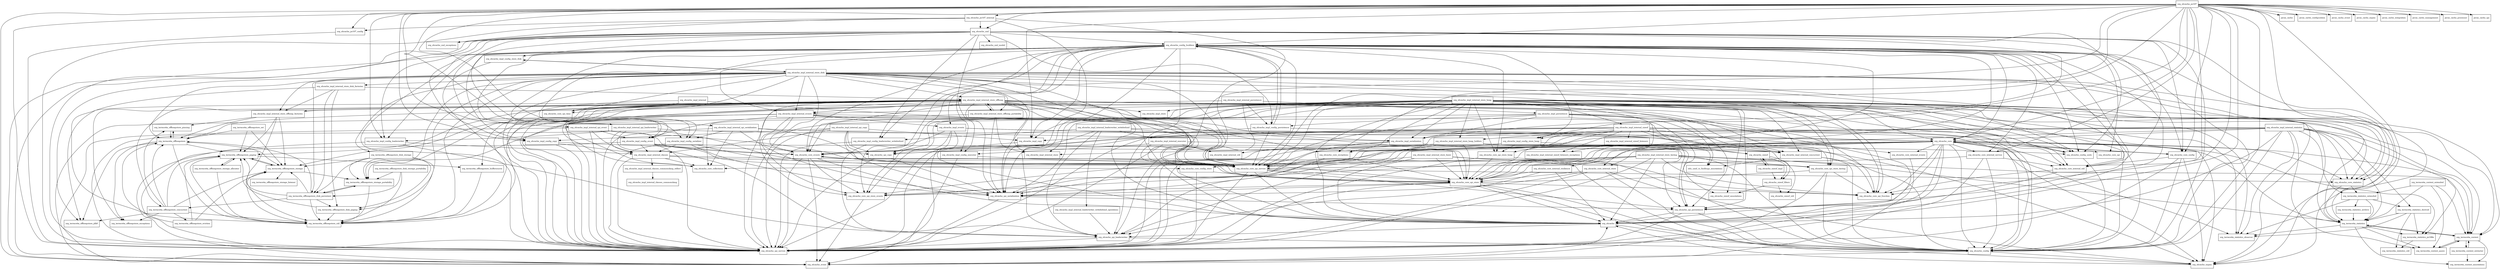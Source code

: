 digraph ehcache_3_4_0_package_dependencies {
  node [shape = box, fontsize=10.0];
  org_ehcache -> org_ehcache_config;
  org_ehcache -> org_ehcache_spi_loaderwriter;
  org_ehcache_config -> org_ehcache_event;
  org_ehcache_config -> org_ehcache_expiry;
  org_ehcache_config_builders -> org_ehcache;
  org_ehcache_config_builders -> org_ehcache_config;
  org_ehcache_config_builders -> org_ehcache_config_units;
  org_ehcache_config_builders -> org_ehcache_core;
  org_ehcache_config_builders -> org_ehcache_core_config;
  org_ehcache_config_builders -> org_ehcache_core_events;
  org_ehcache_config_builders -> org_ehcache_core_internal_service;
  org_ehcache_config_builders -> org_ehcache_core_internal_store;
  org_ehcache_config_builders -> org_ehcache_core_internal_util;
  org_ehcache_config_builders -> org_ehcache_core_spi;
  org_ehcache_config_builders -> org_ehcache_core_spi_service;
  org_ehcache_config_builders -> org_ehcache_core_spi_store;
  org_ehcache_config_builders -> org_ehcache_core_spi_store_events;
  org_ehcache_config_builders -> org_ehcache_core_spi_store_heap;
  org_ehcache_config_builders -> org_ehcache_event;
  org_ehcache_config_builders -> org_ehcache_expiry;
  org_ehcache_config_builders -> org_ehcache_impl_config_copy;
  org_ehcache_config_builders -> org_ehcache_impl_config_event;
  org_ehcache_config_builders -> org_ehcache_impl_config_executor;
  org_ehcache_config_builders -> org_ehcache_impl_config_loaderwriter;
  org_ehcache_config_builders -> org_ehcache_impl_config_loaderwriter_writebehind;
  org_ehcache_config_builders -> org_ehcache_impl_config_persistence;
  org_ehcache_config_builders -> org_ehcache_impl_config_serializer;
  org_ehcache_config_builders -> org_ehcache_impl_config_store_disk;
  org_ehcache_config_builders -> org_ehcache_impl_config_store_heap;
  org_ehcache_config_builders -> org_ehcache_impl_copy;
  org_ehcache_config_builders -> org_ehcache_impl_events;
  org_ehcache_config_builders -> org_ehcache_impl_internal_events;
  org_ehcache_config_builders -> org_ehcache_impl_internal_spi_event;
  org_ehcache_config_builders -> org_ehcache_spi_copy;
  org_ehcache_config_builders -> org_ehcache_spi_loaderwriter;
  org_ehcache_config_builders -> org_ehcache_spi_persistence;
  org_ehcache_config_builders -> org_ehcache_spi_serialization;
  org_ehcache_config_builders -> org_ehcache_spi_service;
  org_ehcache_config_units -> org_ehcache_config;
  org_ehcache_core -> org_ehcache;
  org_ehcache_core -> org_ehcache_config;
  org_ehcache_core -> org_ehcache_core_config;
  org_ehcache_core -> org_ehcache_core_config_store;
  org_ehcache_core -> org_ehcache_core_events;
  org_ehcache_core -> org_ehcache_core_exceptions;
  org_ehcache_core -> org_ehcache_core_internal_events;
  org_ehcache_core -> org_ehcache_core_internal_resilience;
  org_ehcache_core -> org_ehcache_core_internal_service;
  org_ehcache_core -> org_ehcache_core_internal_store;
  org_ehcache_core -> org_ehcache_core_internal_util;
  org_ehcache_core -> org_ehcache_core_spi;
  org_ehcache_core -> org_ehcache_core_spi_function;
  org_ehcache_core -> org_ehcache_core_spi_service;
  org_ehcache_core -> org_ehcache_core_spi_store;
  org_ehcache_core -> org_ehcache_core_spi_store_events;
  org_ehcache_core -> org_ehcache_core_statistics;
  org_ehcache_core -> org_ehcache_event;
  org_ehcache_core -> org_ehcache_expiry;
  org_ehcache_core -> org_ehcache_spi_loaderwriter;
  org_ehcache_core -> org_ehcache_spi_persistence;
  org_ehcache_core -> org_ehcache_spi_serialization;
  org_ehcache_core -> org_ehcache_spi_service;
  org_ehcache_core -> org_terracotta_context;
  org_ehcache_core -> org_terracotta_statistics;
  org_ehcache_core -> org_terracotta_statistics_jsr166e;
  org_ehcache_core -> org_terracotta_statistics_observer;
  org_ehcache_core_config -> org_ehcache_config;
  org_ehcache_core_config -> org_ehcache_core;
  org_ehcache_core_config -> org_ehcache_core_internal_util;
  org_ehcache_core_config -> org_ehcache_expiry;
  org_ehcache_core_config -> org_ehcache_spi_service;
  org_ehcache_core_config_store -> org_ehcache_core_spi_store;
  org_ehcache_core_config_store -> org_ehcache_spi_service;
  org_ehcache_core_events -> org_ehcache;
  org_ehcache_core_events -> org_ehcache_core_spi_store;
  org_ehcache_core_events -> org_ehcache_core_spi_store_events;
  org_ehcache_core_events -> org_ehcache_event;
  org_ehcache_core_events -> org_ehcache_spi_service;
  org_ehcache_core_exceptions -> org_ehcache_core_spi_store;
  org_ehcache_core_exceptions -> org_ehcache_spi_loaderwriter;
  org_ehcache_core_internal_events -> org_ehcache_event;
  org_ehcache_core_internal_resilience -> org_ehcache;
  org_ehcache_core_internal_resilience -> org_ehcache_core_spi_store;
  org_ehcache_core_internal_resilience -> org_ehcache_spi_loaderwriter;
  org_ehcache_core_internal_service -> org_ehcache_config;
  org_ehcache_core_internal_service -> org_ehcache_core_internal_util;
  org_ehcache_core_internal_service -> org_ehcache_core_spi_service;
  org_ehcache_core_internal_service -> org_ehcache_spi_service;
  org_ehcache_core_internal_store -> org_ehcache_config;
  org_ehcache_core_internal_store -> org_ehcache_core_spi_store;
  org_ehcache_core_internal_store -> org_ehcache_expiry;
  org_ehcache_core_internal_store -> org_ehcache_spi_serialization;
  org_ehcache_core_internal_store -> org_ehcache_spi_service;
  org_ehcache_core_internal_util -> org_ehcache;
  org_ehcache_core_internal_util -> org_ehcache_core_spi_function;
  org_ehcache_core_spi_service -> org_ehcache;
  org_ehcache_core_spi_service -> org_ehcache_core_spi_store;
  org_ehcache_core_spi_service -> org_ehcache_core_statistics;
  org_ehcache_core_spi_service -> org_ehcache_spi_persistence;
  org_ehcache_core_spi_service -> org_ehcache_spi_service;
  org_ehcache_core_spi_store -> org_ehcache;
  org_ehcache_core_spi_store -> org_ehcache_config;
  org_ehcache_core_spi_store -> org_ehcache_core_events;
  org_ehcache_core_spi_store -> org_ehcache_core_spi_function;
  org_ehcache_core_spi_store -> org_ehcache_core_spi_store_events;
  org_ehcache_core_spi_store -> org_ehcache_expiry;
  org_ehcache_core_spi_store -> org_ehcache_spi_serialization;
  org_ehcache_core_spi_store -> org_ehcache_spi_service;
  org_ehcache_core_spi_store_events -> org_ehcache_event;
  org_ehcache_core_spi_store_heap -> org_ehcache_config;
  org_ehcache_core_spi_store_heap -> org_ehcache_core_spi_store;
  org_ehcache_core_spi_store_heap -> org_ehcache_spi_service;
  org_ehcache_core_spi_store_tiering -> org_ehcache_config;
  org_ehcache_core_spi_store_tiering -> org_ehcache_core_spi_function;
  org_ehcache_core_spi_store_tiering -> org_ehcache_core_spi_store;
  org_ehcache_core_spi_store_tiering -> org_ehcache_spi_service;
  org_ehcache_core_spi_time -> org_ehcache_spi_service;
  org_ehcache_core_statistics -> org_terracotta_statistics;
  org_ehcache_core_statistics -> org_terracotta_statistics_extended;
  org_ehcache_event -> org_ehcache;
  org_ehcache_expiry -> org_ehcache;
  org_ehcache_impl_config_copy -> org_ehcache_impl_internal_classes;
  org_ehcache_impl_config_copy -> org_ehcache_spi_copy;
  org_ehcache_impl_config_copy -> org_ehcache_spi_service;
  org_ehcache_impl_config_event -> org_ehcache_core_config_store;
  org_ehcache_impl_config_event -> org_ehcache_core_events;
  org_ehcache_impl_config_event -> org_ehcache_core_spi_store;
  org_ehcache_impl_config_event -> org_ehcache_event;
  org_ehcache_impl_config_event -> org_ehcache_impl_internal_classes;
  org_ehcache_impl_config_event -> org_ehcache_spi_service;
  org_ehcache_impl_config_executor -> org_ehcache_core_spi_service;
  org_ehcache_impl_config_executor -> org_ehcache_spi_service;
  org_ehcache_impl_config_loaderwriter -> org_ehcache_impl_internal_classes;
  org_ehcache_impl_config_loaderwriter -> org_ehcache_spi_loaderwriter;
  org_ehcache_impl_config_loaderwriter -> org_ehcache_spi_service;
  org_ehcache_impl_config_loaderwriter_writebehind -> org_ehcache_spi_loaderwriter;
  org_ehcache_impl_config_loaderwriter_writebehind -> org_ehcache_spi_service;
  org_ehcache_impl_config_persistence -> org_ehcache_config_builders;
  org_ehcache_impl_config_persistence -> org_ehcache_core;
  org_ehcache_impl_config_persistence -> org_ehcache_core_spi_service;
  org_ehcache_impl_config_persistence -> org_ehcache_spi_service;
  org_ehcache_impl_config_serializer -> org_ehcache_core_spi_service;
  org_ehcache_impl_config_serializer -> org_ehcache_impl_internal_classes;
  org_ehcache_impl_config_serializer -> org_ehcache_spi_serialization;
  org_ehcache_impl_config_serializer -> org_ehcache_spi_service;
  org_ehcache_impl_config_store_disk -> org_ehcache_impl_internal_store_disk;
  org_ehcache_impl_config_store_disk -> org_ehcache_spi_service;
  org_ehcache_impl_config_store_heap -> org_ehcache_config_units;
  org_ehcache_impl_config_store_heap -> org_ehcache_core_spi_store_heap;
  org_ehcache_impl_config_store_heap -> org_ehcache_spi_service;
  org_ehcache_impl_copy -> org_ehcache_spi_copy;
  org_ehcache_impl_copy -> org_ehcache_spi_serialization;
  org_ehcache_impl_events -> org_ehcache;
  org_ehcache_impl_events -> org_ehcache_core;
  org_ehcache_impl_events -> org_ehcache_core_events;
  org_ehcache_impl_events -> org_ehcache_core_internal_events;
  org_ehcache_impl_events -> org_ehcache_core_spi_store_events;
  org_ehcache_impl_events -> org_ehcache_event;
  org_ehcache_impl_internal -> org_ehcache_core_spi_service;
  org_ehcache_impl_internal -> org_ehcache_core_spi_time;
  org_ehcache_impl_internal -> org_ehcache_spi_service;
  org_ehcache_impl_internal_classes -> org_ehcache_config;
  org_ehcache_impl_internal_classes -> org_ehcache_core_collections;
  org_ehcache_impl_internal_classes -> org_ehcache_core_spi_service;
  org_ehcache_impl_internal_classes -> org_ehcache_impl_internal_classes_commonslang_reflect;
  org_ehcache_impl_internal_classes -> org_ehcache_spi_service;
  org_ehcache_impl_internal_classes_commonslang_reflect -> org_ehcache_impl_internal_classes_commonslang;
  org_ehcache_impl_internal_concurrent -> edu_umd_cs_findbugs_annotations;
  org_ehcache_impl_internal_concurrent -> org_ehcache_config;
  org_ehcache_impl_internal_concurrent -> org_ehcache_core_spi_function;
  org_ehcache_impl_internal_events -> org_ehcache;
  org_ehcache_impl_internal_events -> org_ehcache_core_events;
  org_ehcache_impl_internal_events -> org_ehcache_core_spi_service;
  org_ehcache_impl_internal_events -> org_ehcache_core_spi_store;
  org_ehcache_impl_internal_events -> org_ehcache_core_spi_store_events;
  org_ehcache_impl_internal_events -> org_ehcache_event;
  org_ehcache_impl_internal_events -> org_ehcache_impl_config_event;
  org_ehcache_impl_internal_events -> org_ehcache_impl_events;
  org_ehcache_impl_internal_events -> org_ehcache_spi_service;
  org_ehcache_impl_internal_executor -> org_ehcache_core_spi_service;
  org_ehcache_impl_internal_executor -> org_ehcache_impl_config_executor;
  org_ehcache_impl_internal_executor -> org_ehcache_impl_internal_concurrent;
  org_ehcache_impl_internal_executor -> org_ehcache_impl_internal_util;
  org_ehcache_impl_internal_executor -> org_ehcache_spi_service;
  org_ehcache_impl_internal_loaderwriter_writebehind -> org_ehcache_core_spi_service;
  org_ehcache_impl_internal_loaderwriter_writebehind -> org_ehcache_impl_config_loaderwriter_writebehind;
  org_ehcache_impl_internal_loaderwriter_writebehind -> org_ehcache_impl_internal_concurrent;
  org_ehcache_impl_internal_loaderwriter_writebehind -> org_ehcache_impl_internal_executor;
  org_ehcache_impl_internal_loaderwriter_writebehind -> org_ehcache_impl_internal_loaderwriter_writebehind_operations;
  org_ehcache_impl_internal_loaderwriter_writebehind -> org_ehcache_spi_loaderwriter;
  org_ehcache_impl_internal_loaderwriter_writebehind -> org_ehcache_spi_service;
  org_ehcache_impl_internal_loaderwriter_writebehind_operations -> org_ehcache_spi_loaderwriter;
  org_ehcache_impl_internal_persistence -> org_ehcache_core_spi_service;
  org_ehcache_impl_internal_persistence -> org_ehcache_impl_config_persistence;
  org_ehcache_impl_internal_persistence -> org_ehcache_impl_persistence;
  org_ehcache_impl_internal_persistence -> org_ehcache_spi_service;
  org_ehcache_impl_internal_sizeof -> org_ehcache_config;
  org_ehcache_impl_internal_sizeof -> org_ehcache_config_units;
  org_ehcache_impl_internal_sizeof -> org_ehcache_core_spi_service;
  org_ehcache_impl_internal_sizeof -> org_ehcache_core_spi_store;
  org_ehcache_impl_internal_sizeof -> org_ehcache_core_spi_store_heap;
  org_ehcache_impl_internal_sizeof -> org_ehcache_impl_config_store_heap;
  org_ehcache_impl_internal_sizeof -> org_ehcache_impl_copy;
  org_ehcache_impl_internal_sizeof -> org_ehcache_impl_internal_concurrent;
  org_ehcache_impl_internal_sizeof -> org_ehcache_impl_internal_sizeof_listeners;
  org_ehcache_impl_internal_sizeof -> org_ehcache_impl_internal_sizeof_listeners_exceptions;
  org_ehcache_impl_internal_sizeof -> org_ehcache_impl_internal_store_heap_holders;
  org_ehcache_impl_internal_sizeof -> org_ehcache_sizeof;
  org_ehcache_impl_internal_sizeof -> org_ehcache_sizeof_filters;
  org_ehcache_impl_internal_sizeof -> org_ehcache_spi_copy;
  org_ehcache_impl_internal_sizeof -> org_ehcache_spi_service;
  org_ehcache_impl_internal_sizeof_listeners -> org_ehcache_impl_internal_sizeof_listeners_exceptions;
  org_ehcache_impl_internal_sizeof_listeners -> org_ehcache_sizeof;
  org_ehcache_impl_internal_spi_copy -> org_ehcache_core_spi_service;
  org_ehcache_impl_internal_spi_copy -> org_ehcache_impl_config_copy;
  org_ehcache_impl_internal_spi_copy -> org_ehcache_impl_copy;
  org_ehcache_impl_internal_spi_copy -> org_ehcache_impl_internal_classes;
  org_ehcache_impl_internal_spi_copy -> org_ehcache_spi_copy;
  org_ehcache_impl_internal_spi_copy -> org_ehcache_spi_serialization;
  org_ehcache_impl_internal_spi_copy -> org_ehcache_spi_service;
  org_ehcache_impl_internal_spi_event -> org_ehcache_core_events;
  org_ehcache_impl_internal_spi_event -> org_ehcache_core_spi_service;
  org_ehcache_impl_internal_spi_event -> org_ehcache_event;
  org_ehcache_impl_internal_spi_event -> org_ehcache_impl_config_event;
  org_ehcache_impl_internal_spi_event -> org_ehcache_impl_internal_classes;
  org_ehcache_impl_internal_spi_event -> org_ehcache_spi_service;
  org_ehcache_impl_internal_spi_loaderwriter -> org_ehcache_config;
  org_ehcache_impl_internal_spi_loaderwriter -> org_ehcache_core_spi_service;
  org_ehcache_impl_internal_spi_loaderwriter -> org_ehcache_impl_config_loaderwriter;
  org_ehcache_impl_internal_spi_loaderwriter -> org_ehcache_impl_internal_classes;
  org_ehcache_impl_internal_spi_loaderwriter -> org_ehcache_spi_loaderwriter;
  org_ehcache_impl_internal_spi_loaderwriter -> org_ehcache_spi_service;
  org_ehcache_impl_internal_spi_serialization -> org_ehcache_core_collections;
  org_ehcache_impl_internal_spi_serialization -> org_ehcache_core_spi_service;
  org_ehcache_impl_internal_spi_serialization -> org_ehcache_impl_config_serializer;
  org_ehcache_impl_internal_spi_serialization -> org_ehcache_impl_serialization;
  org_ehcache_impl_internal_spi_serialization -> org_ehcache_spi_serialization;
  org_ehcache_impl_internal_spi_serialization -> org_ehcache_spi_service;
  org_ehcache_impl_internal_statistics -> org_ehcache;
  org_ehcache_impl_internal_statistics -> org_ehcache_config;
  org_ehcache_impl_internal_statistics -> org_ehcache_core;
  org_ehcache_impl_internal_statistics -> org_ehcache_core_events;
  org_ehcache_impl_internal_statistics -> org_ehcache_core_spi_service;
  org_ehcache_impl_internal_statistics -> org_ehcache_core_spi_store;
  org_ehcache_impl_internal_statistics -> org_ehcache_core_statistics;
  org_ehcache_impl_internal_statistics -> org_ehcache_spi_service;
  org_ehcache_impl_internal_statistics -> org_terracotta_context;
  org_ehcache_impl_internal_statistics -> org_terracotta_context_query;
  org_ehcache_impl_internal_statistics -> org_terracotta_statistics;
  org_ehcache_impl_internal_statistics -> org_terracotta_statistics_derived;
  org_ehcache_impl_internal_statistics -> org_terracotta_statistics_extended;
  org_ehcache_impl_internal_statistics -> org_terracotta_statistics_jsr166e;
  org_ehcache_impl_internal_statistics -> org_terracotta_statistics_observer;
  org_ehcache_impl_internal_store_basic -> org_ehcache;
  org_ehcache_impl_internal_store_basic -> org_ehcache_core_spi_function;
  org_ehcache_impl_internal_store_basic -> org_ehcache_core_spi_store;
  org_ehcache_impl_internal_store_basic -> org_ehcache_core_spi_store_events;
  org_ehcache_impl_internal_store_basic -> org_ehcache_core_spi_store_tiering;
  org_ehcache_impl_internal_store_disk -> org_ehcache;
  org_ehcache_impl_internal_store_disk -> org_ehcache_config;
  org_ehcache_impl_internal_store_disk -> org_ehcache_config_units;
  org_ehcache_impl_internal_store_disk -> org_ehcache_core_collections;
  org_ehcache_impl_internal_store_disk -> org_ehcache_core_events;
  org_ehcache_impl_internal_store_disk -> org_ehcache_core_spi_function;
  org_ehcache_impl_internal_store_disk -> org_ehcache_core_spi_service;
  org_ehcache_impl_internal_store_disk -> org_ehcache_core_spi_store;
  org_ehcache_impl_internal_store_disk -> org_ehcache_core_spi_store_tiering;
  org_ehcache_impl_internal_store_disk -> org_ehcache_core_spi_time;
  org_ehcache_impl_internal_store_disk -> org_ehcache_core_statistics;
  org_ehcache_impl_internal_store_disk -> org_ehcache_impl_config_store_disk;
  org_ehcache_impl_internal_store_disk -> org_ehcache_impl_internal_events;
  org_ehcache_impl_internal_store_disk -> org_ehcache_impl_internal_store_disk_factories;
  org_ehcache_impl_internal_store_disk -> org_ehcache_impl_internal_store_offheap;
  org_ehcache_impl_internal_store_disk -> org_ehcache_impl_internal_store_offheap_factories;
  org_ehcache_impl_internal_store_disk -> org_ehcache_impl_internal_store_offheap_portability;
  org_ehcache_impl_internal_store_disk -> org_ehcache_spi_persistence;
  org_ehcache_impl_internal_store_disk -> org_ehcache_spi_serialization;
  org_ehcache_impl_internal_store_disk -> org_ehcache_spi_service;
  org_ehcache_impl_internal_store_disk -> org_terracotta_context;
  org_ehcache_impl_internal_store_disk -> org_terracotta_offheapstore;
  org_ehcache_impl_internal_store_disk -> org_terracotta_offheapstore_disk_paging;
  org_ehcache_impl_internal_store_disk -> org_terracotta_offheapstore_disk_persistent;
  org_ehcache_impl_internal_store_disk -> org_terracotta_offheapstore_disk_storage;
  org_ehcache_impl_internal_store_disk -> org_terracotta_offheapstore_jdk8;
  org_ehcache_impl_internal_store_disk -> org_terracotta_offheapstore_storage_portability;
  org_ehcache_impl_internal_store_disk -> org_terracotta_offheapstore_util;
  org_ehcache_impl_internal_store_disk -> org_terracotta_statistics;
  org_ehcache_impl_internal_store_disk_factories -> org_ehcache_impl_internal_store_offheap;
  org_ehcache_impl_internal_store_disk_factories -> org_ehcache_impl_internal_store_offheap_factories;
  org_ehcache_impl_internal_store_disk_factories -> org_terracotta_offheapstore_disk_paging;
  org_ehcache_impl_internal_store_disk_factories -> org_terracotta_offheapstore_disk_persistent;
  org_ehcache_impl_internal_store_disk_factories -> org_terracotta_offheapstore_util;
  org_ehcache_impl_internal_store_heap -> org_ehcache;
  org_ehcache_impl_internal_store_heap -> org_ehcache_config;
  org_ehcache_impl_internal_store_heap -> org_ehcache_config_units;
  org_ehcache_impl_internal_store_heap -> org_ehcache_core;
  org_ehcache_impl_internal_store_heap -> org_ehcache_core_collections;
  org_ehcache_impl_internal_store_heap -> org_ehcache_core_events;
  org_ehcache_impl_internal_store_heap -> org_ehcache_core_exceptions;
  org_ehcache_impl_internal_store_heap -> org_ehcache_core_internal_util;
  org_ehcache_impl_internal_store_heap -> org_ehcache_core_spi_function;
  org_ehcache_impl_internal_store_heap -> org_ehcache_core_spi_service;
  org_ehcache_impl_internal_store_heap -> org_ehcache_core_spi_store;
  org_ehcache_impl_internal_store_heap -> org_ehcache_core_spi_store_events;
  org_ehcache_impl_internal_store_heap -> org_ehcache_core_spi_store_heap;
  org_ehcache_impl_internal_store_heap -> org_ehcache_core_spi_store_tiering;
  org_ehcache_impl_internal_store_heap -> org_ehcache_core_spi_time;
  org_ehcache_impl_internal_store_heap -> org_ehcache_core_statistics;
  org_ehcache_impl_internal_store_heap -> org_ehcache_expiry;
  org_ehcache_impl_internal_store_heap -> org_ehcache_impl_copy;
  org_ehcache_impl_internal_store_heap -> org_ehcache_impl_internal_concurrent;
  org_ehcache_impl_internal_store_heap -> org_ehcache_impl_internal_events;
  org_ehcache_impl_internal_store_heap -> org_ehcache_impl_internal_sizeof;
  org_ehcache_impl_internal_store_heap -> org_ehcache_impl_internal_store;
  org_ehcache_impl_internal_store_heap -> org_ehcache_impl_internal_store_heap_holders;
  org_ehcache_impl_internal_store_heap -> org_ehcache_impl_serialization;
  org_ehcache_impl_internal_store_heap -> org_ehcache_impl_store;
  org_ehcache_impl_internal_store_heap -> org_ehcache_sizeof_annotations;
  org_ehcache_impl_internal_store_heap -> org_ehcache_spi_copy;
  org_ehcache_impl_internal_store_heap -> org_ehcache_spi_persistence;
  org_ehcache_impl_internal_store_heap -> org_ehcache_spi_serialization;
  org_ehcache_impl_internal_store_heap -> org_ehcache_spi_service;
  org_ehcache_impl_internal_store_heap -> org_terracotta_context;
  org_ehcache_impl_internal_store_heap -> org_terracotta_offheapstore_util;
  org_ehcache_impl_internal_store_heap -> org_terracotta_statistics;
  org_ehcache_impl_internal_store_heap -> org_terracotta_statistics_observer;
  org_ehcache_impl_internal_store_heap_holders -> edu_umd_cs_findbugs_annotations;
  org_ehcache_impl_internal_store_heap_holders -> org_ehcache_core_spi_store;
  org_ehcache_impl_internal_store_heap_holders -> org_ehcache_expiry;
  org_ehcache_impl_internal_store_heap_holders -> org_ehcache_impl_internal_store;
  org_ehcache_impl_internal_store_heap_holders -> org_ehcache_sizeof_annotations;
  org_ehcache_impl_internal_store_heap_holders -> org_ehcache_spi_copy;
  org_ehcache_impl_internal_store_heap_holders -> org_ehcache_spi_serialization;
  org_ehcache_impl_internal_store_offheap -> org_ehcache;
  org_ehcache_impl_internal_store_offheap -> org_ehcache_config;
  org_ehcache_impl_internal_store_offheap -> org_ehcache_config_units;
  org_ehcache_impl_internal_store_offheap -> org_ehcache_core_collections;
  org_ehcache_impl_internal_store_offheap -> org_ehcache_core_events;
  org_ehcache_impl_internal_store_offheap -> org_ehcache_core_exceptions;
  org_ehcache_impl_internal_store_offheap -> org_ehcache_core_internal_util;
  org_ehcache_impl_internal_store_offheap -> org_ehcache_core_spi_function;
  org_ehcache_impl_internal_store_offheap -> org_ehcache_core_spi_service;
  org_ehcache_impl_internal_store_offheap -> org_ehcache_core_spi_store;
  org_ehcache_impl_internal_store_offheap -> org_ehcache_core_spi_store_events;
  org_ehcache_impl_internal_store_offheap -> org_ehcache_core_spi_store_tiering;
  org_ehcache_impl_internal_store_offheap -> org_ehcache_core_spi_time;
  org_ehcache_impl_internal_store_offheap -> org_ehcache_core_statistics;
  org_ehcache_impl_internal_store_offheap -> org_ehcache_expiry;
  org_ehcache_impl_internal_store_offheap -> org_ehcache_impl_internal_events;
  org_ehcache_impl_internal_store_offheap -> org_ehcache_impl_internal_store;
  org_ehcache_impl_internal_store_offheap -> org_ehcache_impl_internal_store_offheap_factories;
  org_ehcache_impl_internal_store_offheap -> org_ehcache_impl_internal_store_offheap_portability;
  org_ehcache_impl_internal_store_offheap -> org_ehcache_impl_serialization;
  org_ehcache_impl_internal_store_offheap -> org_ehcache_impl_store;
  org_ehcache_impl_internal_store_offheap -> org_ehcache_spi_persistence;
  org_ehcache_impl_internal_store_offheap -> org_ehcache_spi_serialization;
  org_ehcache_impl_internal_store_offheap -> org_ehcache_spi_service;
  org_ehcache_impl_internal_store_offheap -> org_terracotta_context;
  org_ehcache_impl_internal_store_offheap -> org_terracotta_offheapstore;
  org_ehcache_impl_internal_store_offheap -> org_terracotta_offheapstore_buffersource;
  org_ehcache_impl_internal_store_offheap -> org_terracotta_offheapstore_concurrent;
  org_ehcache_impl_internal_store_offheap -> org_terracotta_offheapstore_exceptions;
  org_ehcache_impl_internal_store_offheap -> org_terracotta_offheapstore_jdk8;
  org_ehcache_impl_internal_store_offheap -> org_terracotta_offheapstore_paging;
  org_ehcache_impl_internal_store_offheap -> org_terracotta_offheapstore_storage;
  org_ehcache_impl_internal_store_offheap -> org_terracotta_offheapstore_storage_portability;
  org_ehcache_impl_internal_store_offheap -> org_terracotta_offheapstore_util;
  org_ehcache_impl_internal_store_offheap -> org_terracotta_statistics;
  org_ehcache_impl_internal_store_offheap -> org_terracotta_statistics_observer;
  org_ehcache_impl_internal_store_offheap_factories -> org_ehcache_impl_internal_store_offheap;
  org_ehcache_impl_internal_store_offheap_factories -> org_terracotta_offheapstore;
  org_ehcache_impl_internal_store_offheap_factories -> org_terracotta_offheapstore_paging;
  org_ehcache_impl_internal_store_offheap_factories -> org_terracotta_offheapstore_pinning;
  org_ehcache_impl_internal_store_offheap_factories -> org_terracotta_offheapstore_storage;
  org_ehcache_impl_internal_store_offheap_factories -> org_terracotta_offheapstore_util;
  org_ehcache_impl_internal_store_offheap_portability -> org_ehcache_impl_internal_store;
  org_ehcache_impl_internal_store_offheap_portability -> org_ehcache_impl_internal_store_offheap;
  org_ehcache_impl_internal_store_offheap_portability -> org_ehcache_spi_serialization;
  org_ehcache_impl_internal_store_offheap_portability -> org_terracotta_offheapstore_storage_portability;
  org_ehcache_impl_internal_store_tiering -> org_ehcache;
  org_ehcache_impl_internal_store_tiering -> org_ehcache_config;
  org_ehcache_impl_internal_store_tiering -> org_ehcache_core_collections;
  org_ehcache_impl_internal_store_tiering -> org_ehcache_core_spi_function;
  org_ehcache_impl_internal_store_tiering -> org_ehcache_core_spi_service;
  org_ehcache_impl_internal_store_tiering -> org_ehcache_core_spi_store;
  org_ehcache_impl_internal_store_tiering -> org_ehcache_core_spi_store_events;
  org_ehcache_impl_internal_store_tiering -> org_ehcache_core_spi_store_tiering;
  org_ehcache_impl_internal_store_tiering -> org_ehcache_spi_service;
  org_ehcache_impl_internal_store_tiering -> org_terracotta_context;
  org_ehcache_impl_internal_store_tiering -> org_terracotta_statistics;
  org_ehcache_impl_persistence -> edu_umd_cs_findbugs_annotations;
  org_ehcache_impl_persistence -> org_ehcache;
  org_ehcache_impl_persistence -> org_ehcache_config;
  org_ehcache_impl_persistence -> org_ehcache_core_spi_service;
  org_ehcache_impl_persistence -> org_ehcache_impl_config_persistence;
  org_ehcache_impl_persistence -> org_ehcache_impl_internal_concurrent;
  org_ehcache_impl_persistence -> org_ehcache_impl_serialization;
  org_ehcache_impl_persistence -> org_ehcache_spi_persistence;
  org_ehcache_impl_persistence -> org_ehcache_spi_service;
  org_ehcache_impl_serialization -> org_ehcache_impl_internal_concurrent;
  org_ehcache_impl_serialization -> org_ehcache_impl_internal_util;
  org_ehcache_impl_serialization -> org_ehcache_spi_persistence;
  org_ehcache_impl_serialization -> org_ehcache_spi_serialization;
  org_ehcache_jsr107 -> javax_cache;
  org_ehcache_jsr107 -> javax_cache_configuration;
  org_ehcache_jsr107 -> javax_cache_event;
  org_ehcache_jsr107 -> javax_cache_expiry;
  org_ehcache_jsr107 -> javax_cache_integration;
  org_ehcache_jsr107 -> javax_cache_management;
  org_ehcache_jsr107 -> javax_cache_processor;
  org_ehcache_jsr107 -> javax_cache_spi;
  org_ehcache_jsr107 -> org_ehcache;
  org_ehcache_jsr107 -> org_ehcache_config;
  org_ehcache_jsr107 -> org_ehcache_config_builders;
  org_ehcache_jsr107 -> org_ehcache_core;
  org_ehcache_jsr107 -> org_ehcache_core_config;
  org_ehcache_jsr107 -> org_ehcache_core_exceptions;
  org_ehcache_jsr107 -> org_ehcache_core_internal_service;
  org_ehcache_jsr107 -> org_ehcache_core_internal_util;
  org_ehcache_jsr107 -> org_ehcache_core_spi_function;
  org_ehcache_jsr107 -> org_ehcache_core_spi_service;
  org_ehcache_jsr107 -> org_ehcache_core_statistics;
  org_ehcache_jsr107 -> org_ehcache_event;
  org_ehcache_jsr107 -> org_ehcache_expiry;
  org_ehcache_jsr107 -> org_ehcache_impl_config_copy;
  org_ehcache_jsr107 -> org_ehcache_impl_config_loaderwriter;
  org_ehcache_jsr107 -> org_ehcache_impl_config_serializer;
  org_ehcache_jsr107 -> org_ehcache_impl_copy;
  org_ehcache_jsr107 -> org_ehcache_impl_internal_spi_loaderwriter;
  org_ehcache_jsr107 -> org_ehcache_impl_internal_spi_serialization;
  org_ehcache_jsr107 -> org_ehcache_impl_serialization;
  org_ehcache_jsr107 -> org_ehcache_jsr107_config;
  org_ehcache_jsr107 -> org_ehcache_jsr107_internal;
  org_ehcache_jsr107 -> org_ehcache_spi_loaderwriter;
  org_ehcache_jsr107 -> org_ehcache_spi_service;
  org_ehcache_jsr107 -> org_ehcache_xml;
  org_ehcache_jsr107_config -> org_ehcache_spi_service;
  org_ehcache_jsr107_internal -> org_ehcache_core_spi_service;
  org_ehcache_jsr107_internal -> org_ehcache_jsr107_config;
  org_ehcache_jsr107_internal -> org_ehcache_spi_loaderwriter;
  org_ehcache_jsr107_internal -> org_ehcache_spi_service;
  org_ehcache_jsr107_internal -> org_ehcache_xml;
  org_ehcache_jsr107_internal -> org_ehcache_xml_exceptions;
  org_ehcache_sizeof -> org_ehcache_sizeof_filters;
  org_ehcache_sizeof -> org_ehcache_sizeof_impl;
  org_ehcache_sizeof -> org_ehcache_sizeof_util;
  org_ehcache_sizeof_filters -> org_ehcache_sizeof_annotations;
  org_ehcache_sizeof_filters -> org_ehcache_sizeof_util;
  org_ehcache_sizeof_impl -> org_ehcache_sizeof;
  org_ehcache_sizeof_impl -> org_ehcache_sizeof_filters;
  org_ehcache_spi_copy -> org_ehcache_spi_serialization;
  org_ehcache_spi_copy -> org_ehcache_spi_service;
  org_ehcache_spi_loaderwriter -> org_ehcache_config;
  org_ehcache_spi_loaderwriter -> org_ehcache_spi_service;
  org_ehcache_spi_persistence -> org_ehcache;
  org_ehcache_spi_persistence -> org_ehcache_config;
  org_ehcache_spi_persistence -> org_ehcache_spi_service;
  org_ehcache_spi_serialization -> org_ehcache_spi_persistence;
  org_ehcache_spi_serialization -> org_ehcache_spi_service;
  org_ehcache_xml -> org_ehcache_config;
  org_ehcache_xml -> org_ehcache_config_builders;
  org_ehcache_xml -> org_ehcache_config_units;
  org_ehcache_xml -> org_ehcache_core_config;
  org_ehcache_xml -> org_ehcache_core_internal_util;
  org_ehcache_xml -> org_ehcache_event;
  org_ehcache_xml -> org_ehcache_expiry;
  org_ehcache_xml -> org_ehcache_impl_config_copy;
  org_ehcache_xml -> org_ehcache_impl_config_event;
  org_ehcache_xml -> org_ehcache_impl_config_executor;
  org_ehcache_xml -> org_ehcache_impl_config_loaderwriter;
  org_ehcache_xml -> org_ehcache_impl_config_loaderwriter_writebehind;
  org_ehcache_xml -> org_ehcache_impl_config_persistence;
  org_ehcache_xml -> org_ehcache_impl_config_serializer;
  org_ehcache_xml -> org_ehcache_impl_config_store_disk;
  org_ehcache_xml -> org_ehcache_impl_config_store_heap;
  org_ehcache_xml -> org_ehcache_spi_service;
  org_ehcache_xml -> org_ehcache_xml_exceptions;
  org_ehcache_xml -> org_ehcache_xml_model;
  org_terracotta_context -> org_terracotta_context_annotations;
  org_terracotta_context -> org_terracotta_context_extractor;
  org_terracotta_context -> org_terracotta_context_query;
  org_terracotta_context -> org_terracotta_statistics;
  org_terracotta_context_extended -> org_terracotta_context;
  org_terracotta_context_extended -> org_terracotta_context_query;
  org_terracotta_context_extended -> org_terracotta_statistics;
  org_terracotta_context_extended -> org_terracotta_statistics_extended;
  org_terracotta_context_extractor -> org_terracotta_context;
  org_terracotta_context_extractor -> org_terracotta_context_annotations;
  org_terracotta_context_query -> org_terracotta_context;
  org_terracotta_offheapstore -> org_terracotta_offheapstore_exceptions;
  org_terracotta_offheapstore -> org_terracotta_offheapstore_jdk8;
  org_terracotta_offheapstore -> org_terracotta_offheapstore_paging;
  org_terracotta_offheapstore -> org_terracotta_offheapstore_pinning;
  org_terracotta_offheapstore -> org_terracotta_offheapstore_storage;
  org_terracotta_offheapstore -> org_terracotta_offheapstore_util;
  org_terracotta_offheapstore_buffersource -> org_terracotta_offheapstore_util;
  org_terracotta_offheapstore_concurrent -> org_terracotta_offheapstore;
  org_terracotta_offheapstore_concurrent -> org_terracotta_offheapstore_eviction;
  org_terracotta_offheapstore_concurrent -> org_terracotta_offheapstore_exceptions;
  org_terracotta_offheapstore_concurrent -> org_terracotta_offheapstore_jdk8;
  org_terracotta_offheapstore_concurrent -> org_terracotta_offheapstore_paging;
  org_terracotta_offheapstore_concurrent -> org_terracotta_offheapstore_pinning;
  org_terracotta_offheapstore_concurrent -> org_terracotta_offheapstore_storage;
  org_terracotta_offheapstore_concurrent -> org_terracotta_offheapstore_util;
  org_terracotta_offheapstore_disk_paging -> org_terracotta_offheapstore_paging;
  org_terracotta_offheapstore_disk_paging -> org_terracotta_offheapstore_util;
  org_terracotta_offheapstore_disk_persistent -> org_terracotta_offheapstore;
  org_terracotta_offheapstore_disk_persistent -> org_terracotta_offheapstore_concurrent;
  org_terracotta_offheapstore_disk_persistent -> org_terracotta_offheapstore_disk_paging;
  org_terracotta_offheapstore_disk_persistent -> org_terracotta_offheapstore_paging;
  org_terracotta_offheapstore_disk_persistent -> org_terracotta_offheapstore_storage;
  org_terracotta_offheapstore_disk_persistent -> org_terracotta_offheapstore_storage_portability;
  org_terracotta_offheapstore_disk_persistent -> org_terracotta_offheapstore_util;
  org_terracotta_offheapstore_disk_storage -> org_terracotta_offheapstore_disk_paging;
  org_terracotta_offheapstore_disk_storage -> org_terracotta_offheapstore_disk_persistent;
  org_terracotta_offheapstore_disk_storage -> org_terracotta_offheapstore_storage;
  org_terracotta_offheapstore_disk_storage -> org_terracotta_offheapstore_storage_portability;
  org_terracotta_offheapstore_disk_storage -> org_terracotta_offheapstore_util;
  org_terracotta_offheapstore_disk_storage_portability -> org_terracotta_offheapstore_disk_persistent;
  org_terracotta_offheapstore_disk_storage_portability -> org_terracotta_offheapstore_storage_portability;
  org_terracotta_offheapstore_disk_storage_portability -> org_terracotta_offheapstore_util;
  org_terracotta_offheapstore_eviction -> org_terracotta_offheapstore;
  org_terracotta_offheapstore_eviction -> org_terracotta_offheapstore_paging;
  org_terracotta_offheapstore_eviction -> org_terracotta_offheapstore_storage;
  org_terracotta_offheapstore_paging -> org_terracotta_offheapstore_buffersource;
  org_terracotta_offheapstore_paging -> org_terracotta_offheapstore_storage;
  org_terracotta_offheapstore_paging -> org_terracotta_offheapstore_storage_allocator;
  org_terracotta_offheapstore_paging -> org_terracotta_offheapstore_util;
  org_terracotta_offheapstore_pinning -> org_terracotta_offheapstore;
  org_terracotta_offheapstore_set -> org_terracotta_offheapstore;
  org_terracotta_offheapstore_set -> org_terracotta_offheapstore_paging;
  org_terracotta_offheapstore_set -> org_terracotta_offheapstore_storage;
  org_terracotta_offheapstore_storage -> org_terracotta_offheapstore_paging;
  org_terracotta_offheapstore_storage -> org_terracotta_offheapstore_storage_listener;
  org_terracotta_offheapstore_storage -> org_terracotta_offheapstore_storage_portability;
  org_terracotta_offheapstore_storage -> org_terracotta_offheapstore_util;
  org_terracotta_offheapstore_storage_allocator -> org_terracotta_offheapstore_paging;
  org_terracotta_offheapstore_storage_allocator -> org_terracotta_offheapstore_util;
  org_terracotta_offheapstore_storage_portability -> org_terracotta_offheapstore_disk_persistent;
  org_terracotta_offheapstore_storage_portability -> org_terracotta_offheapstore_util;
  org_terracotta_statistics -> org_terracotta_context;
  org_terracotta_statistics -> org_terracotta_context_annotations;
  org_terracotta_statistics -> org_terracotta_context_query;
  org_terracotta_statistics -> org_terracotta_statistics_jsr166e;
  org_terracotta_statistics -> org_terracotta_statistics_observer;
  org_terracotta_statistics_archive -> org_terracotta_statistics;
  org_terracotta_statistics_derived -> org_terracotta_statistics;
  org_terracotta_statistics_derived -> org_terracotta_statistics_jsr166e;
  org_terracotta_statistics_derived -> org_terracotta_statistics_observer;
  org_terracotta_statistics_derived -> org_terracotta_statistics_util;
  org_terracotta_statistics_extended -> org_terracotta_statistics;
  org_terracotta_statistics_extended -> org_terracotta_statistics_archive;
  org_terracotta_statistics_extended -> org_terracotta_statistics_derived;
  org_terracotta_statistics_extended -> org_terracotta_statistics_observer;
  org_terracotta_statistics_jsr166e -> org_terracotta_statistics_util;
}
